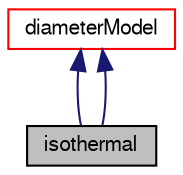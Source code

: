digraph "isothermal"
{
  bgcolor="transparent";
  edge [fontname="FreeSans",fontsize="10",labelfontname="FreeSans",labelfontsize="10"];
  node [fontname="FreeSans",fontsize="10",shape=record];
  Node2 [label="isothermal",height=0.2,width=0.4,color="black", fillcolor="grey75", style="filled", fontcolor="black"];
  Node3 -> Node2 [dir="back",color="midnightblue",fontsize="10",style="solid",fontname="FreeSans"];
  Node3 [label="diameterModel",height=0.2,width=0.4,color="red",URL="$a32054.html",tooltip="Abstract base-class for dispersed-phase particle diameter models. "];
  Node3 -> Node2 [dir="back",color="midnightblue",fontsize="10",style="solid",fontname="FreeSans"];
}
